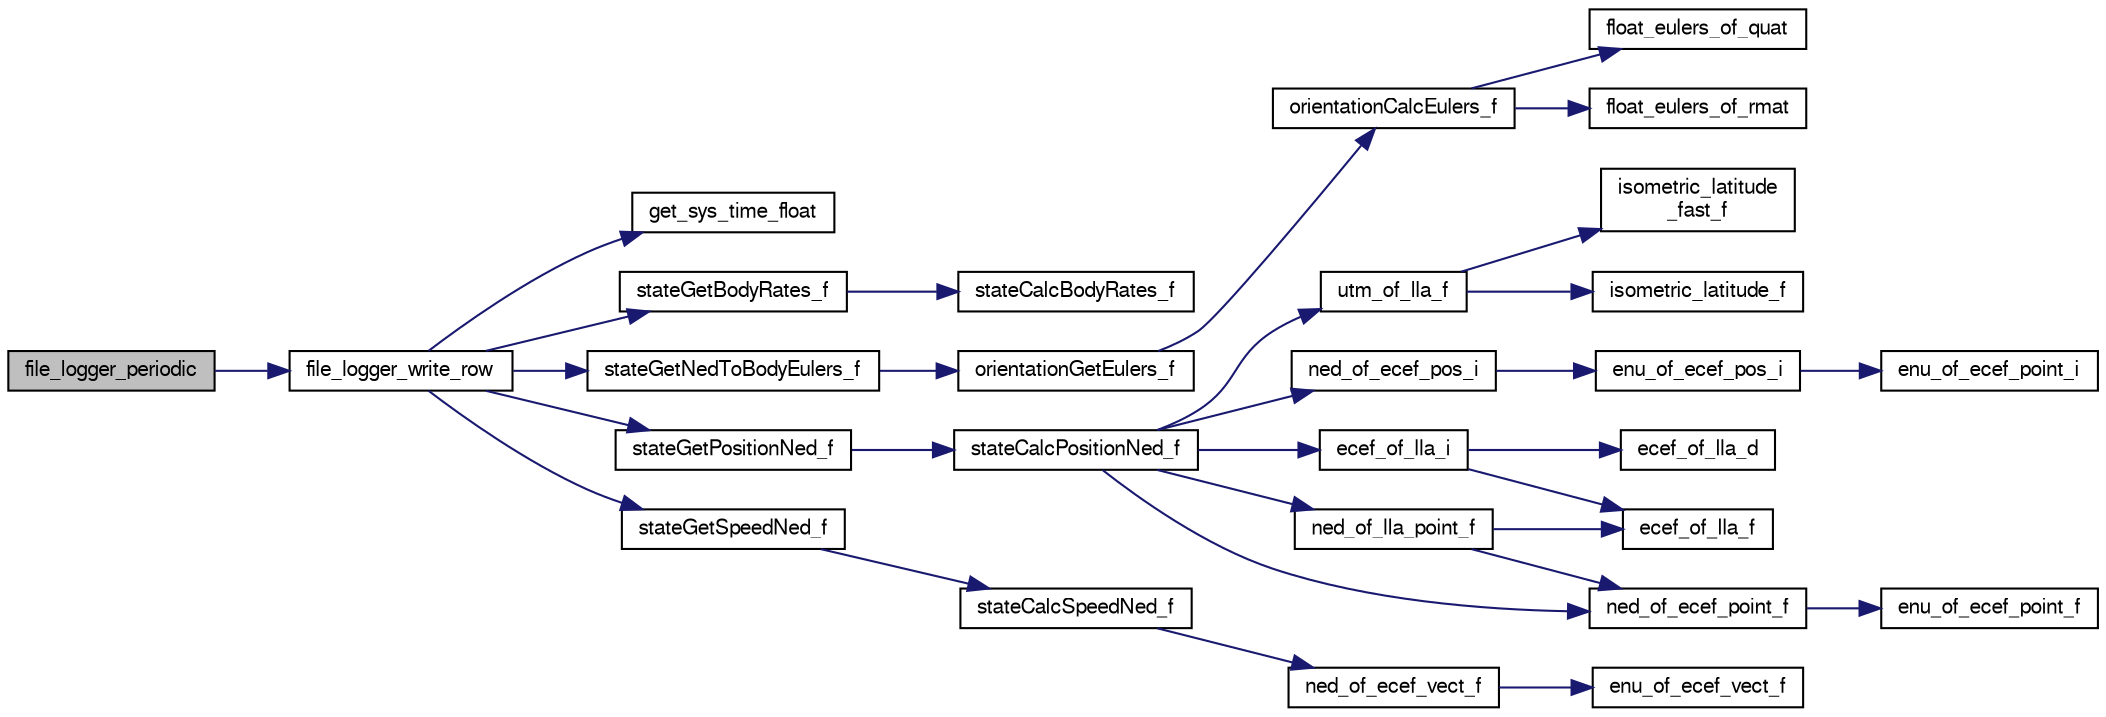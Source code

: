 digraph "file_logger_periodic"
{
  edge [fontname="FreeSans",fontsize="10",labelfontname="FreeSans",labelfontsize="10"];
  node [fontname="FreeSans",fontsize="10",shape=record];
  rankdir="LR";
  Node1 [label="file_logger_periodic",height=0.2,width=0.4,color="black", fillcolor="grey75", style="filled", fontcolor="black"];
  Node1 -> Node2 [color="midnightblue",fontsize="10",style="solid",fontname="FreeSans"];
  Node2 [label="file_logger_write_row",height=0.2,width=0.4,color="black", fillcolor="white", style="filled",URL="$file__logger_8c.html#a599a2b4b9cd37709060587aa8870de15",tooltip="Write CSV row Write values at this timestamp to log file. "];
  Node2 -> Node3 [color="midnightblue",fontsize="10",style="solid",fontname="FreeSans"];
  Node3 [label="get_sys_time_float",height=0.2,width=0.4,color="black", fillcolor="white", style="filled",URL="$sys__time_8h.html#af486c2fb33d8d33645256a9970eb056e",tooltip="Get the time in seconds since startup. "];
  Node2 -> Node4 [color="midnightblue",fontsize="10",style="solid",fontname="FreeSans"];
  Node4 [label="stateGetBodyRates_f",height=0.2,width=0.4,color="black", fillcolor="white", style="filled",URL="$group__state__rate.html#ga086f10e8804f8e95ace9a2b1cd26a66c",tooltip="Get vehicle body angular rate (float). "];
  Node4 -> Node5 [color="midnightblue",fontsize="10",style="solid",fontname="FreeSans"];
  Node5 [label="stateCalcBodyRates_f",height=0.2,width=0.4,color="black", fillcolor="white", style="filled",URL="$group__state__rate.html#ga52294469408c263566a43c4c903cb3ca"];
  Node2 -> Node6 [color="midnightblue",fontsize="10",style="solid",fontname="FreeSans"];
  Node6 [label="stateGetNedToBodyEulers_f",height=0.2,width=0.4,color="black", fillcolor="white", style="filled",URL="$group__state__attitude.html#ga9a5e6bac6e7d78e1b33430e73344615b",tooltip="Get vehicle body attitude euler angles (float). "];
  Node6 -> Node7 [color="midnightblue",fontsize="10",style="solid",fontname="FreeSans"];
  Node7 [label="orientationGetEulers_f",height=0.2,width=0.4,color="black", fillcolor="white", style="filled",URL="$group__math__orientation__representation.html#gaaae3838d0b45682d48257d5dbfff3030",tooltip="Get vehicle body attitude euler angles (float). "];
  Node7 -> Node8 [color="midnightblue",fontsize="10",style="solid",fontname="FreeSans"];
  Node8 [label="orientationCalcEulers_f",height=0.2,width=0.4,color="black", fillcolor="white", style="filled",URL="$group__math__orientation__representation.html#ga8b8bf1c74adb971f399f0dd4f84d9388"];
  Node8 -> Node9 [color="midnightblue",fontsize="10",style="solid",fontname="FreeSans"];
  Node9 [label="float_eulers_of_rmat",height=0.2,width=0.4,color="black", fillcolor="white", style="filled",URL="$group__math__algebra__float.html#gac568e7074d2732d1237f80898c1dfb76"];
  Node8 -> Node10 [color="midnightblue",fontsize="10",style="solid",fontname="FreeSans"];
  Node10 [label="float_eulers_of_quat",height=0.2,width=0.4,color="black", fillcolor="white", style="filled",URL="$group__math__algebra__float.html#gacd48accfe6eaac320b0d651d894e1db8",tooltip="euler rotation &#39;ZYX&#39; "];
  Node2 -> Node11 [color="midnightblue",fontsize="10",style="solid",fontname="FreeSans"];
  Node11 [label="stateGetPositionNed_f",height=0.2,width=0.4,color="black", fillcolor="white", style="filled",URL="$group__state__position.html#gac1b41866b307723e3ad8ddd566d4f627",tooltip="Get position in local NED coordinates (float). "];
  Node11 -> Node12 [color="midnightblue",fontsize="10",style="solid",fontname="FreeSans"];
  Node12 [label="stateCalcPositionNed_f",height=0.2,width=0.4,color="black", fillcolor="white", style="filled",URL="$group__state__position.html#ga480ea806b0ffe839df24d856b7ce0261"];
  Node12 -> Node13 [color="midnightblue",fontsize="10",style="solid",fontname="FreeSans"];
  Node13 [label="ned_of_ecef_point_f",height=0.2,width=0.4,color="black", fillcolor="white", style="filled",URL="$pprz__geodetic__float_8c.html#a3045a5a383aa4ebf5b8a9763773b9b6d"];
  Node13 -> Node14 [color="midnightblue",fontsize="10",style="solid",fontname="FreeSans"];
  Node14 [label="enu_of_ecef_point_f",height=0.2,width=0.4,color="black", fillcolor="white", style="filled",URL="$pprz__geodetic__float_8c.html#a2a82ebdce90a3e41d54f72c5e787fcd0"];
  Node12 -> Node15 [color="midnightblue",fontsize="10",style="solid",fontname="FreeSans"];
  Node15 [label="ned_of_ecef_pos_i",height=0.2,width=0.4,color="black", fillcolor="white", style="filled",URL="$group__math__geodetic__int.html#ga55c109fccf11d3699553122869dfd38b",tooltip="Convert a ECEF position to local NED. "];
  Node15 -> Node16 [color="midnightblue",fontsize="10",style="solid",fontname="FreeSans"];
  Node16 [label="enu_of_ecef_pos_i",height=0.2,width=0.4,color="black", fillcolor="white", style="filled",URL="$group__math__geodetic__int.html#ga710a45725431766f0a003ba93cb58a11",tooltip="Convert a ECEF position to local ENU. "];
  Node16 -> Node17 [color="midnightblue",fontsize="10",style="solid",fontname="FreeSans"];
  Node17 [label="enu_of_ecef_point_i",height=0.2,width=0.4,color="black", fillcolor="white", style="filled",URL="$group__math__geodetic__int.html#ga85bcbfc73a43b120465422ec55647573",tooltip="Convert a point from ECEF to local ENU. "];
  Node12 -> Node18 [color="midnightblue",fontsize="10",style="solid",fontname="FreeSans"];
  Node18 [label="ned_of_lla_point_f",height=0.2,width=0.4,color="black", fillcolor="white", style="filled",URL="$pprz__geodetic__float_8c.html#aba90b4f88dce2d3eadce9c28fcde2d54"];
  Node18 -> Node19 [color="midnightblue",fontsize="10",style="solid",fontname="FreeSans"];
  Node19 [label="ecef_of_lla_f",height=0.2,width=0.4,color="black", fillcolor="white", style="filled",URL="$pprz__geodetic__float_8c.html#a65bc5ba8b61d014ca659035759cc001c"];
  Node18 -> Node13 [color="midnightblue",fontsize="10",style="solid",fontname="FreeSans"];
  Node12 -> Node20 [color="midnightblue",fontsize="10",style="solid",fontname="FreeSans"];
  Node20 [label="ecef_of_lla_i",height=0.2,width=0.4,color="black", fillcolor="white", style="filled",URL="$group__math__geodetic__int.html#ga386f7bf340618bf1454ca2a3b5086100",tooltip="Convert a LLA to ECEF. "];
  Node20 -> Node19 [color="midnightblue",fontsize="10",style="solid",fontname="FreeSans"];
  Node20 -> Node21 [color="midnightblue",fontsize="10",style="solid",fontname="FreeSans"];
  Node21 [label="ecef_of_lla_d",height=0.2,width=0.4,color="black", fillcolor="white", style="filled",URL="$group__math__geodetic__double.html#gae6608c48696daebf3382f08e655028d9"];
  Node12 -> Node22 [color="midnightblue",fontsize="10",style="solid",fontname="FreeSans"];
  Node22 [label="utm_of_lla_f",height=0.2,width=0.4,color="black", fillcolor="white", style="filled",URL="$pprz__geodetic__float_8c.html#af99d4775df518f30b741b49c26eceedd"];
  Node22 -> Node23 [color="midnightblue",fontsize="10",style="solid",fontname="FreeSans"];
  Node23 [label="isometric_latitude_f",height=0.2,width=0.4,color="black", fillcolor="white", style="filled",URL="$pprz__geodetic__float_8c.html#a25c5bd31de0ea0d0caf14a0d217ad3ea"];
  Node22 -> Node24 [color="midnightblue",fontsize="10",style="solid",fontname="FreeSans"];
  Node24 [label="isometric_latitude\l_fast_f",height=0.2,width=0.4,color="black", fillcolor="white", style="filled",URL="$pprz__geodetic__float_8c.html#a21ea1b369f7d4abd984fb89c488dde24"];
  Node2 -> Node25 [color="midnightblue",fontsize="10",style="solid",fontname="FreeSans"];
  Node25 [label="stateGetSpeedNed_f",height=0.2,width=0.4,color="black", fillcolor="white", style="filled",URL="$group__state__velocity.html#ga50a44ddecd4b2517b549549e953ffea2",tooltip="Get ground speed in local NED coordinates (float). "];
  Node25 -> Node26 [color="midnightblue",fontsize="10",style="solid",fontname="FreeSans"];
  Node26 [label="stateCalcSpeedNed_f",height=0.2,width=0.4,color="black", fillcolor="white", style="filled",URL="$group__state__velocity.html#ga440e1db9aa0854e8cea50670d7055450"];
  Node26 -> Node27 [color="midnightblue",fontsize="10",style="solid",fontname="FreeSans"];
  Node27 [label="ned_of_ecef_vect_f",height=0.2,width=0.4,color="black", fillcolor="white", style="filled",URL="$pprz__geodetic__float_8c.html#ac36c2e51de3064e3919a1f58f884342e"];
  Node27 -> Node28 [color="midnightblue",fontsize="10",style="solid",fontname="FreeSans"];
  Node28 [label="enu_of_ecef_vect_f",height=0.2,width=0.4,color="black", fillcolor="white", style="filled",URL="$pprz__geodetic__float_8c.html#ac44c5ea35811dcd7f50fb3741d0c12ad"];
}
